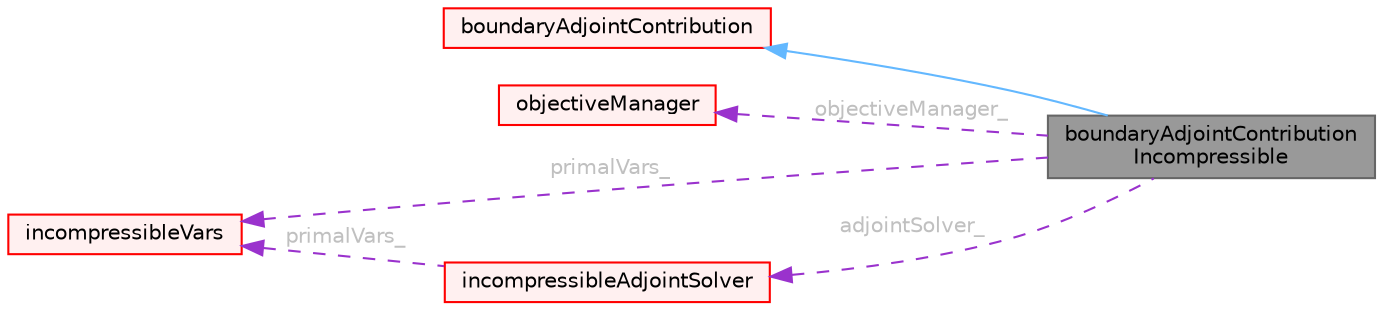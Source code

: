 digraph "boundaryAdjointContributionIncompressible"
{
 // LATEX_PDF_SIZE
  bgcolor="transparent";
  edge [fontname=Helvetica,fontsize=10,labelfontname=Helvetica,labelfontsize=10];
  node [fontname=Helvetica,fontsize=10,shape=box,height=0.2,width=0.4];
  rankdir="LR";
  Node1 [id="Node000001",label="boundaryAdjointContribution\lIncompressible",height=0.2,width=0.4,color="gray40", fillcolor="grey60", style="filled", fontcolor="black",tooltip="Contributions of objective function differentiation to adjoint boundary conditions for incompressible..."];
  Node2 -> Node1 [id="edge1_Node000001_Node000002",dir="back",color="steelblue1",style="solid",tooltip=" "];
  Node2 [id="Node000002",label="boundaryAdjointContribution",height=0.2,width=0.4,color="red", fillcolor="#FFF0F0", style="filled",URL="$classFoam_1_1boundaryAdjointContribution.html",tooltip="Abstract base class for computing contributions of the objective functions to the adjoint boundary co..."];
  Node4 -> Node1 [id="edge2_Node000001_Node000004",dir="back",color="darkorchid3",style="dashed",tooltip=" ",label=" objectiveManager_",fontcolor="grey" ];
  Node4 [id="Node000004",label="objectiveManager",height=0.2,width=0.4,color="red", fillcolor="#FFF0F0", style="filled",URL="$classFoam_1_1objectiveManager.html",tooltip="class for managing incompressible objective functions."];
  Node62 -> Node1 [id="edge3_Node000001_Node000062",dir="back",color="darkorchid3",style="dashed",tooltip=" ",label=" primalVars_",fontcolor="grey" ];
  Node62 [id="Node000062",label="incompressibleVars",height=0.2,width=0.4,color="red", fillcolor="#FFF0F0", style="filled",URL="$classFoam_1_1incompressibleVars.html",tooltip="Base class for solution control classes."];
  Node72 -> Node1 [id="edge4_Node000001_Node000072",dir="back",color="darkorchid3",style="dashed",tooltip=" ",label=" adjointSolver_",fontcolor="grey" ];
  Node72 [id="Node000072",label="incompressibleAdjointSolver",height=0.2,width=0.4,color="red", fillcolor="#FFF0F0", style="filled",URL="$classFoam_1_1incompressibleAdjointSolver.html",tooltip="Base class for incompressibleAdjoint solvers."];
  Node62 -> Node72 [id="edge5_Node000072_Node000062",dir="back",color="darkorchid3",style="dashed",tooltip=" ",label=" primalVars_",fontcolor="grey" ];
}
